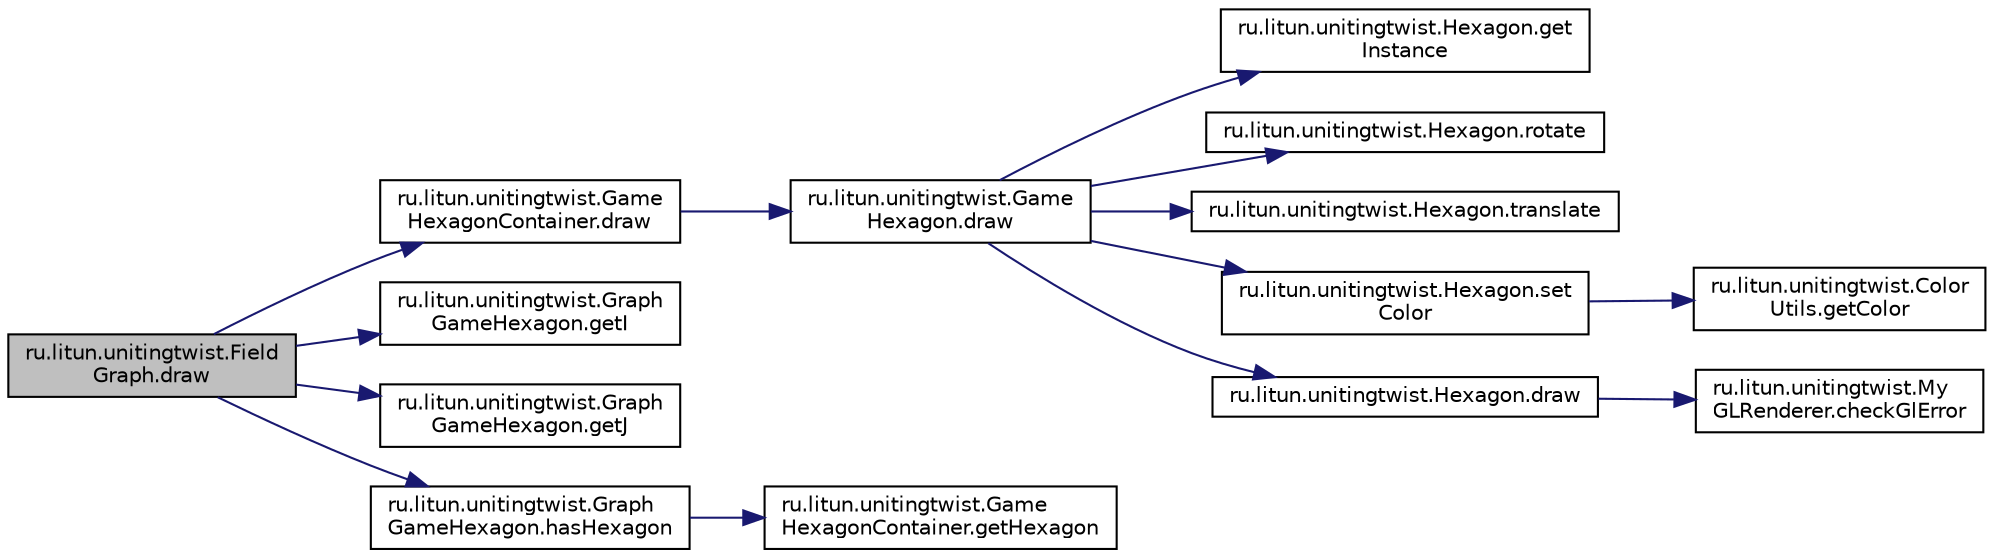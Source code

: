 digraph "ru.litun.unitingtwist.FieldGraph.draw"
{
  edge [fontname="Helvetica",fontsize="10",labelfontname="Helvetica",labelfontsize="10"];
  node [fontname="Helvetica",fontsize="10",shape=record];
  rankdir="LR";
  Node2 [label="ru.litun.unitingtwist.Field\lGraph.draw",height=0.2,width=0.4,color="black", fillcolor="grey75", style="filled", fontcolor="black"];
  Node2 -> Node3 [color="midnightblue",fontsize="10",style="solid",fontname="Helvetica"];
  Node3 [label="ru.litun.unitingtwist.Game\lHexagonContainer.draw",height=0.2,width=0.4,color="black", fillcolor="white", style="filled",URL="$classru_1_1litun_1_1unitingtwist_1_1_game_hexagon_container.html#a38a6f3c686cafad7636681b601297b17"];
  Node3 -> Node4 [color="midnightblue",fontsize="10",style="solid",fontname="Helvetica"];
  Node4 [label="ru.litun.unitingtwist.Game\lHexagon.draw",height=0.2,width=0.4,color="black", fillcolor="white", style="filled",URL="$classru_1_1litun_1_1unitingtwist_1_1_game_hexagon.html#a945fc076e83bc03d920197ff7c4a2665"];
  Node4 -> Node5 [color="midnightblue",fontsize="10",style="solid",fontname="Helvetica"];
  Node5 [label="ru.litun.unitingtwist.Hexagon.get\lInstance",height=0.2,width=0.4,color="black", fillcolor="white", style="filled",URL="$classru_1_1litun_1_1unitingtwist_1_1_hexagon.html#a0472759724a5f025c3f69648f8997a81"];
  Node4 -> Node6 [color="midnightblue",fontsize="10",style="solid",fontname="Helvetica"];
  Node6 [label="ru.litun.unitingtwist.Hexagon.rotate",height=0.2,width=0.4,color="black", fillcolor="white", style="filled",URL="$classru_1_1litun_1_1unitingtwist_1_1_hexagon.html#a132aaa5d31da07d537882d8d46a4a959"];
  Node4 -> Node7 [color="midnightblue",fontsize="10",style="solid",fontname="Helvetica"];
  Node7 [label="ru.litun.unitingtwist.Hexagon.translate",height=0.2,width=0.4,color="black", fillcolor="white", style="filled",URL="$classru_1_1litun_1_1unitingtwist_1_1_hexagon.html#afd683cc5c0462755ec378847d95b027b"];
  Node4 -> Node8 [color="midnightblue",fontsize="10",style="solid",fontname="Helvetica"];
  Node8 [label="ru.litun.unitingtwist.Hexagon.set\lColor",height=0.2,width=0.4,color="black", fillcolor="white", style="filled",URL="$classru_1_1litun_1_1unitingtwist_1_1_hexagon.html#a87f6eeab9e8455bbbd83a652b87349a1"];
  Node8 -> Node9 [color="midnightblue",fontsize="10",style="solid",fontname="Helvetica"];
  Node9 [label="ru.litun.unitingtwist.Color\lUtils.getColor",height=0.2,width=0.4,color="black", fillcolor="white", style="filled",URL="$classru_1_1litun_1_1unitingtwist_1_1_color_utils.html#af5a865da7e30e9fdccccc9b46787bbee"];
  Node4 -> Node10 [color="midnightblue",fontsize="10",style="solid",fontname="Helvetica"];
  Node10 [label="ru.litun.unitingtwist.Hexagon.draw",height=0.2,width=0.4,color="black", fillcolor="white", style="filled",URL="$classru_1_1litun_1_1unitingtwist_1_1_hexagon.html#ab25099a0e3938483f9eac7d60bc1bb75"];
  Node10 -> Node11 [color="midnightblue",fontsize="10",style="solid",fontname="Helvetica"];
  Node11 [label="ru.litun.unitingtwist.My\lGLRenderer.checkGlError",height=0.2,width=0.4,color="black", fillcolor="white", style="filled",URL="$classru_1_1litun_1_1unitingtwist_1_1_my_g_l_renderer.html#a9404e06c0be8ed282137314ddd678c90"];
  Node2 -> Node12 [color="midnightblue",fontsize="10",style="solid",fontname="Helvetica"];
  Node12 [label="ru.litun.unitingtwist.Graph\lGameHexagon.getI",height=0.2,width=0.4,color="black", fillcolor="white", style="filled",URL="$classru_1_1litun_1_1unitingtwist_1_1_graph_game_hexagon.html#a73ce9af729e40c9cedb59fb49df0f925"];
  Node2 -> Node13 [color="midnightblue",fontsize="10",style="solid",fontname="Helvetica"];
  Node13 [label="ru.litun.unitingtwist.Graph\lGameHexagon.getJ",height=0.2,width=0.4,color="black", fillcolor="white", style="filled",URL="$classru_1_1litun_1_1unitingtwist_1_1_graph_game_hexagon.html#a36f89a2cc0f6d69e8e6fc5179af2d9e6"];
  Node2 -> Node14 [color="midnightblue",fontsize="10",style="solid",fontname="Helvetica"];
  Node14 [label="ru.litun.unitingtwist.Graph\lGameHexagon.hasHexagon",height=0.2,width=0.4,color="black", fillcolor="white", style="filled",URL="$classru_1_1litun_1_1unitingtwist_1_1_graph_game_hexagon.html#a30ce455d1126188cee5d980526f7c0b4"];
  Node14 -> Node15 [color="midnightblue",fontsize="10",style="solid",fontname="Helvetica"];
  Node15 [label="ru.litun.unitingtwist.Game\lHexagonContainer.getHexagon",height=0.2,width=0.4,color="black", fillcolor="white", style="filled",URL="$classru_1_1litun_1_1unitingtwist_1_1_game_hexagon_container.html#ad02748b35ee83501d3e757c71965040c"];
}
